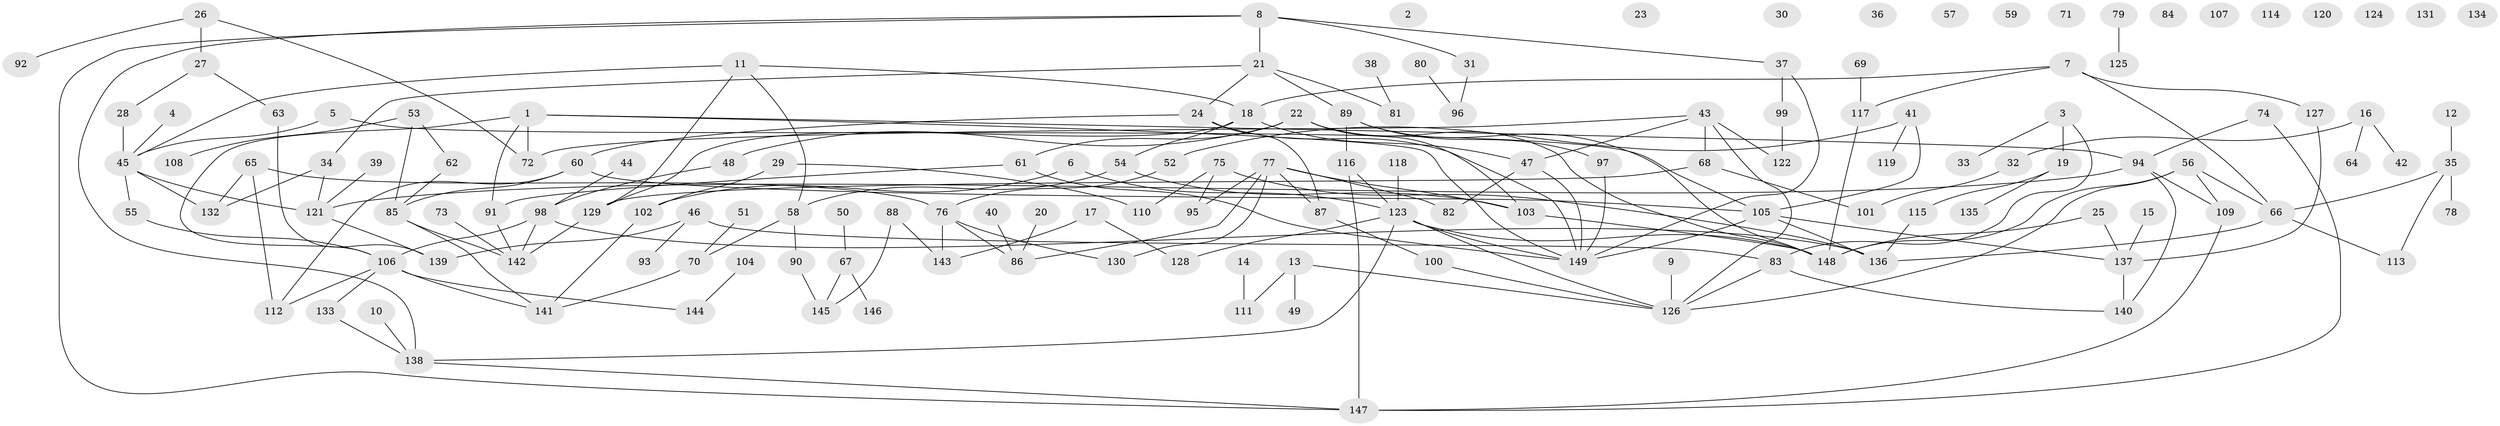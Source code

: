 // coarse degree distribution, {5: 0.1, 2: 0.2111111111111111, 4: 0.18888888888888888, 1: 0.2, 7: 0.05555555555555555, 3: 0.17777777777777778, 6: 0.044444444444444446, 8: 0.011111111111111112, 10: 0.011111111111111112}
// Generated by graph-tools (version 1.1) at 2025/35/03/04/25 23:35:49]
// undirected, 149 vertices, 194 edges
graph export_dot {
  node [color=gray90,style=filled];
  1;
  2;
  3;
  4;
  5;
  6;
  7;
  8;
  9;
  10;
  11;
  12;
  13;
  14;
  15;
  16;
  17;
  18;
  19;
  20;
  21;
  22;
  23;
  24;
  25;
  26;
  27;
  28;
  29;
  30;
  31;
  32;
  33;
  34;
  35;
  36;
  37;
  38;
  39;
  40;
  41;
  42;
  43;
  44;
  45;
  46;
  47;
  48;
  49;
  50;
  51;
  52;
  53;
  54;
  55;
  56;
  57;
  58;
  59;
  60;
  61;
  62;
  63;
  64;
  65;
  66;
  67;
  68;
  69;
  70;
  71;
  72;
  73;
  74;
  75;
  76;
  77;
  78;
  79;
  80;
  81;
  82;
  83;
  84;
  85;
  86;
  87;
  88;
  89;
  90;
  91;
  92;
  93;
  94;
  95;
  96;
  97;
  98;
  99;
  100;
  101;
  102;
  103;
  104;
  105;
  106;
  107;
  108;
  109;
  110;
  111;
  112;
  113;
  114;
  115;
  116;
  117;
  118;
  119;
  120;
  121;
  122;
  123;
  124;
  125;
  126;
  127;
  128;
  129;
  130;
  131;
  132;
  133;
  134;
  135;
  136;
  137;
  138;
  139;
  140;
  141;
  142;
  143;
  144;
  145;
  146;
  147;
  148;
  149;
  1 -- 72;
  1 -- 91;
  1 -- 94;
  1 -- 106;
  1 -- 149;
  3 -- 19;
  3 -- 33;
  3 -- 83;
  4 -- 45;
  5 -- 45;
  5 -- 105;
  6 -- 102;
  6 -- 123;
  7 -- 18;
  7 -- 66;
  7 -- 117;
  7 -- 127;
  8 -- 21;
  8 -- 31;
  8 -- 37;
  8 -- 138;
  8 -- 147;
  9 -- 126;
  10 -- 138;
  11 -- 18;
  11 -- 45;
  11 -- 58;
  11 -- 129;
  12 -- 35;
  13 -- 49;
  13 -- 111;
  13 -- 126;
  14 -- 111;
  15 -- 137;
  16 -- 32;
  16 -- 42;
  16 -- 64;
  17 -- 128;
  17 -- 143;
  18 -- 47;
  18 -- 54;
  18 -- 129;
  19 -- 115;
  19 -- 135;
  20 -- 86;
  21 -- 24;
  21 -- 34;
  21 -- 81;
  21 -- 89;
  22 -- 48;
  22 -- 61;
  22 -- 103;
  22 -- 148;
  24 -- 60;
  24 -- 87;
  24 -- 149;
  25 -- 137;
  25 -- 148;
  26 -- 27;
  26 -- 72;
  26 -- 92;
  27 -- 28;
  27 -- 63;
  28 -- 45;
  29 -- 102;
  29 -- 110;
  31 -- 96;
  32 -- 101;
  34 -- 121;
  34 -- 132;
  35 -- 66;
  35 -- 78;
  35 -- 113;
  37 -- 99;
  37 -- 149;
  38 -- 81;
  39 -- 121;
  40 -- 86;
  41 -- 52;
  41 -- 105;
  41 -- 119;
  43 -- 47;
  43 -- 68;
  43 -- 72;
  43 -- 122;
  43 -- 126;
  44 -- 98;
  45 -- 55;
  45 -- 121;
  45 -- 132;
  46 -- 83;
  46 -- 93;
  46 -- 139;
  47 -- 82;
  47 -- 149;
  48 -- 98;
  50 -- 67;
  51 -- 70;
  52 -- 76;
  53 -- 62;
  53 -- 85;
  53 -- 108;
  54 -- 58;
  54 -- 103;
  55 -- 106;
  56 -- 66;
  56 -- 109;
  56 -- 126;
  56 -- 148;
  58 -- 70;
  58 -- 90;
  60 -- 85;
  60 -- 105;
  60 -- 112;
  61 -- 91;
  61 -- 149;
  62 -- 85;
  63 -- 139;
  65 -- 76;
  65 -- 112;
  65 -- 132;
  66 -- 113;
  66 -- 136;
  67 -- 145;
  67 -- 146;
  68 -- 101;
  68 -- 129;
  69 -- 117;
  70 -- 141;
  73 -- 142;
  74 -- 94;
  74 -- 147;
  75 -- 95;
  75 -- 110;
  75 -- 136;
  76 -- 86;
  76 -- 130;
  76 -- 143;
  77 -- 82;
  77 -- 86;
  77 -- 87;
  77 -- 95;
  77 -- 103;
  77 -- 130;
  79 -- 125;
  80 -- 96;
  83 -- 126;
  83 -- 140;
  85 -- 141;
  85 -- 142;
  87 -- 100;
  88 -- 143;
  88 -- 145;
  89 -- 97;
  89 -- 116;
  89 -- 148;
  90 -- 145;
  91 -- 142;
  94 -- 109;
  94 -- 121;
  94 -- 140;
  97 -- 149;
  98 -- 106;
  98 -- 136;
  98 -- 142;
  99 -- 122;
  100 -- 126;
  102 -- 141;
  103 -- 148;
  104 -- 144;
  105 -- 136;
  105 -- 137;
  105 -- 149;
  106 -- 112;
  106 -- 133;
  106 -- 141;
  106 -- 144;
  109 -- 147;
  115 -- 136;
  116 -- 123;
  116 -- 147;
  117 -- 148;
  118 -- 123;
  121 -- 139;
  123 -- 126;
  123 -- 128;
  123 -- 138;
  123 -- 148;
  123 -- 149;
  127 -- 137;
  129 -- 142;
  133 -- 138;
  137 -- 140;
  138 -- 147;
}
